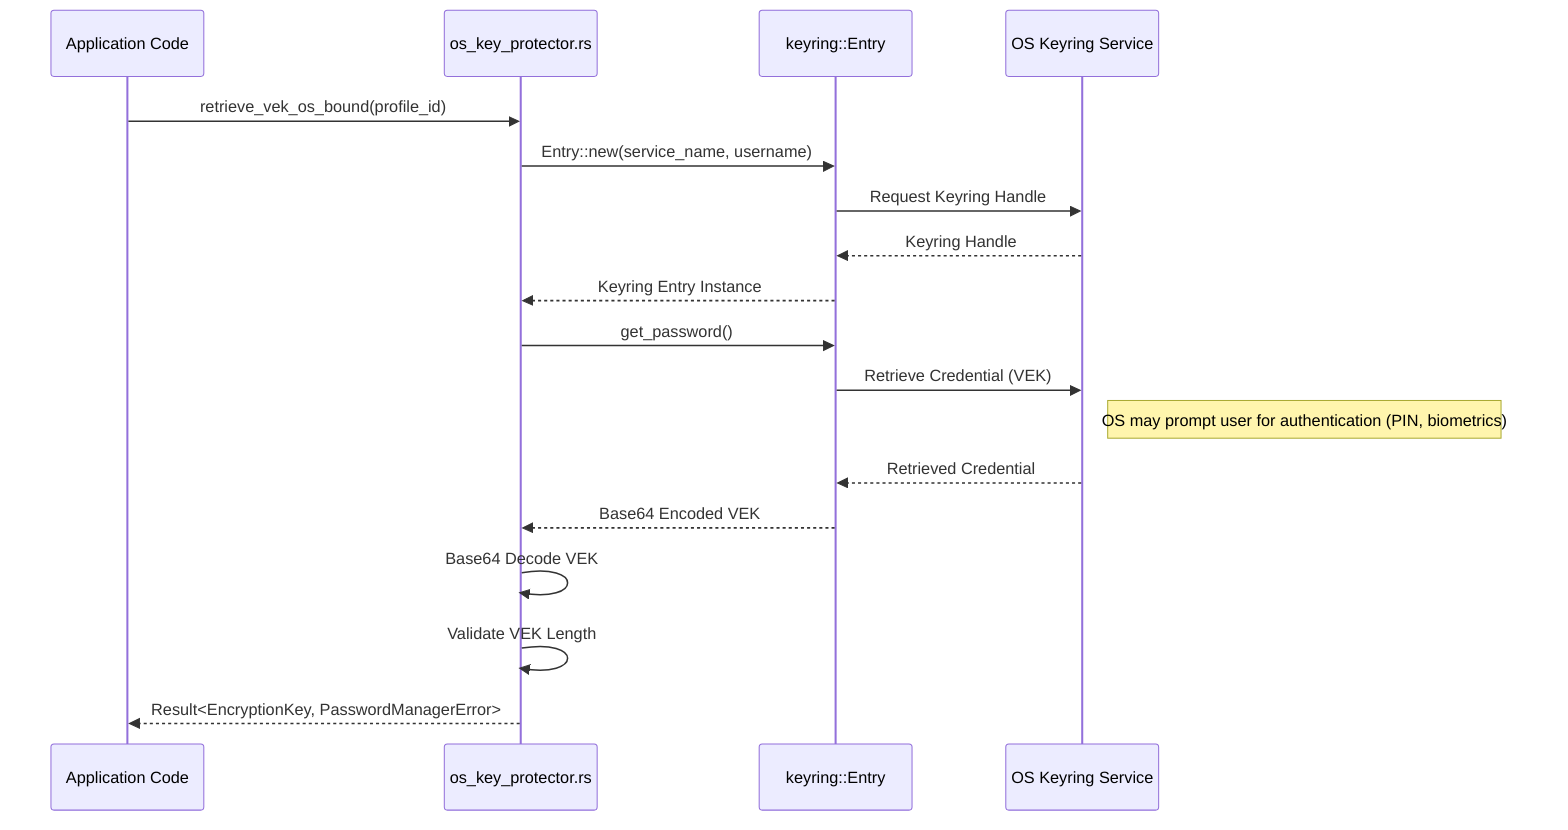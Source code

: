 sequenceDiagram
    participant App as Application Code
    participant OSKP as os_key_protector.rs
    participant KR as keyring::Entry
    participant OS as OS Keyring Service

    App->>OSKP: retrieve_vek_os_bound(profile_id)
    OSKP->>KR: Entry::new(service_name, username)
    KR->>OS: Request Keyring Handle
    OS-->>KR: Keyring Handle
    KR-->>OSKP: Keyring Entry Instance
    OSKP->>KR: get_password()
    KR->>OS: Retrieve Credential (VEK)
    Note right of OS: OS may prompt user for authentication (PIN, biometrics)
    OS-->>KR: Retrieved Credential
    KR-->>OSKP: Base64 Encoded VEK
    OSKP->>OSKP: Base64 Decode VEK
    OSKP->>OSKP: Validate VEK Length
    OSKP-->>App: Result<EncryptionKey, PasswordManagerError>